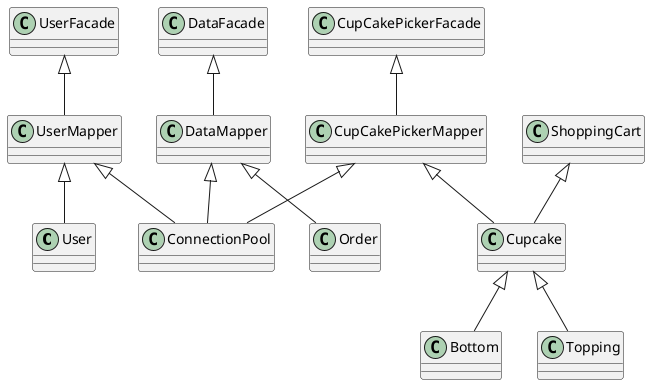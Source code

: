 @startuml
'https://plantuml.com/class-diagram


class User
class Order
class DataMapper
class DataFacade
class UserMapper
class UserFacade
class ConnectionPool
class CupCakePickerMapper
class CupCakePickerFacade
class ShoppingCart
class Bottom
class Topping
class Cupcake

DataFacade <|-- DataMapper
UserFacade <|-- UserMapper
CupCakePickerFacade <|-- CupCakePickerMapper
UserMapper <|-- User
UserMapper <|-- ConnectionPool
DataMapper <|-- Order
DataMapper <|-- ConnectionPool
CupCakePickerMapper <|-- ConnectionPool
CupCakePickerMapper <|-- Cupcake
ShoppingCart <|-- Cupcake
Cupcake <|-- Topping
Cupcake <|-- Bottom


@enduml